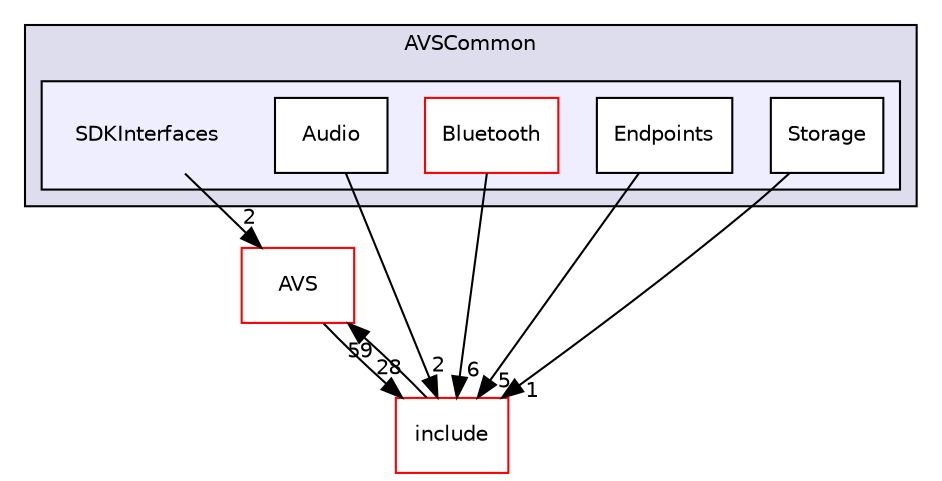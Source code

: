digraph "/workplace/avs-device-sdk/AVSCommon/SDKInterfaces/test/AVSCommon/SDKInterfaces" {
  compound=true
  node [ fontsize="10", fontname="Helvetica"];
  edge [ labelfontsize="10", labelfontname="Helvetica"];
  subgraph clusterdir_779cd95c25bfd22c62255d2dc75909ee {
    graph [ bgcolor="#ddddee", pencolor="black", label="AVSCommon" fontname="Helvetica", fontsize="10", URL="dir_779cd95c25bfd22c62255d2dc75909ee.html"]
  subgraph clusterdir_fd08e2d492364730d424f6256176d09b {
    graph [ bgcolor="#eeeeff", pencolor="black", label="" URL="dir_fd08e2d492364730d424f6256176d09b.html"];
    dir_fd08e2d492364730d424f6256176d09b [shape=plaintext label="SDKInterfaces"];
    dir_7d945fba5d7574c3838e625b40e73e04 [shape=box label="Audio" color="black" fillcolor="white" style="filled" URL="dir_7d945fba5d7574c3838e625b40e73e04.html"];
    dir_0a55921110e9378ddf348f006e3741ff [shape=box label="Bluetooth" color="red" fillcolor="white" style="filled" URL="dir_0a55921110e9378ddf348f006e3741ff.html"];
    dir_1ced4189623722303ebe072bc95e9b59 [shape=box label="Endpoints" color="black" fillcolor="white" style="filled" URL="dir_1ced4189623722303ebe072bc95e9b59.html"];
    dir_ebc2480d1294204939d3fe96f62702f5 [shape=box label="Storage" color="black" fillcolor="white" style="filled" URL="dir_ebc2480d1294204939d3fe96f62702f5.html"];
  }
  }
  dir_80711c2a226d5fced33fce22558d3784 [shape=box label="AVS" fillcolor="white" style="filled" color="red" URL="dir_80711c2a226d5fced33fce22558d3784.html"];
  dir_17341252d14ec499eb3e1f7903ffcdf5 [shape=box label="include" fillcolor="white" style="filled" color="red" URL="dir_17341252d14ec499eb3e1f7903ffcdf5.html"];
  dir_0a55921110e9378ddf348f006e3741ff->dir_17341252d14ec499eb3e1f7903ffcdf5 [headlabel="6", labeldistance=1.5 headhref="dir_000187_000155.html"];
  dir_80711c2a226d5fced33fce22558d3784->dir_17341252d14ec499eb3e1f7903ffcdf5 [headlabel="28", labeldistance=1.5 headhref="dir_000143_000155.html"];
  dir_17341252d14ec499eb3e1f7903ffcdf5->dir_80711c2a226d5fced33fce22558d3784 [headlabel="59", labeldistance=1.5 headhref="dir_000155_000143.html"];
  dir_ebc2480d1294204939d3fe96f62702f5->dir_17341252d14ec499eb3e1f7903ffcdf5 [headlabel="1", labeldistance=1.5 headhref="dir_000190_000155.html"];
  dir_fd08e2d492364730d424f6256176d09b->dir_80711c2a226d5fced33fce22558d3784 [headlabel="2", labeldistance=1.5 headhref="dir_000021_000143.html"];
  dir_1ced4189623722303ebe072bc95e9b59->dir_17341252d14ec499eb3e1f7903ffcdf5 [headlabel="5", labeldistance=1.5 headhref="dir_000189_000155.html"];
  dir_7d945fba5d7574c3838e625b40e73e04->dir_17341252d14ec499eb3e1f7903ffcdf5 [headlabel="2", labeldistance=1.5 headhref="dir_000186_000155.html"];
}
